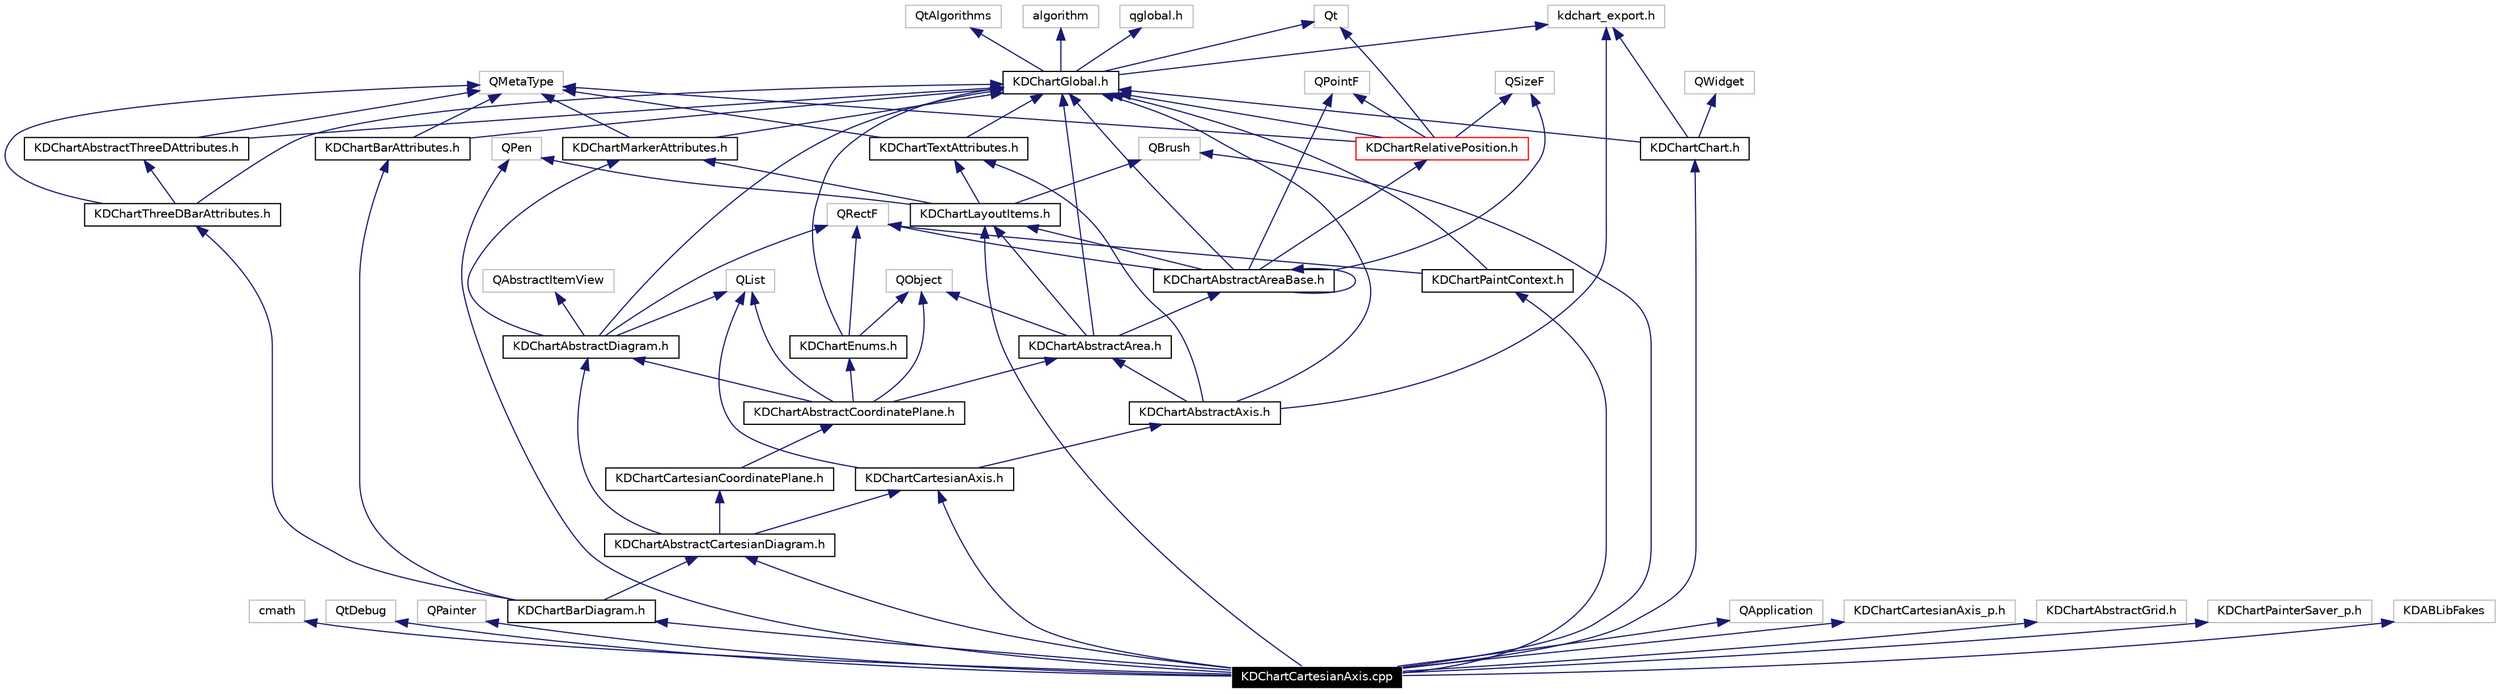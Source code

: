 digraph G
{
  edge [fontname="Helvetica",fontsize=10,labelfontname="Helvetica",labelfontsize=10];
  node [fontname="Helvetica",fontsize=10,shape=record];
  Node1097 [label="KDChartCartesianAxis.cpp",height=0.2,width=0.4,color="white", fillcolor="black", style="filled" fontcolor="white"];
  Node1098 -> Node1097 [dir=back,color="midnightblue",fontsize=10,style="solid",fontname="Helvetica"];
  Node1098 [label="cmath",height=0.2,width=0.4,color="grey75"];
  Node1099 -> Node1097 [dir=back,color="midnightblue",fontsize=10,style="solid",fontname="Helvetica"];
  Node1099 [label="QtDebug",height=0.2,width=0.4,color="grey75"];
  Node1100 -> Node1097 [dir=back,color="midnightblue",fontsize=10,style="solid",fontname="Helvetica"];
  Node1100 [label="QPainter",height=0.2,width=0.4,color="grey75"];
  Node1101 -> Node1097 [dir=back,color="midnightblue",fontsize=10,style="solid",fontname="Helvetica"];
  Node1101 [label="QPen",height=0.2,width=0.4,color="grey75"];
  Node1102 -> Node1097 [dir=back,color="midnightblue",fontsize=10,style="solid",fontname="Helvetica"];
  Node1102 [label="QBrush",height=0.2,width=0.4,color="grey75"];
  Node1103 -> Node1097 [dir=back,color="midnightblue",fontsize=10,style="solid",fontname="Helvetica"];
  Node1103 [label="QApplication",height=0.2,width=0.4,color="grey75"];
  Node1104 -> Node1097 [dir=back,color="midnightblue",fontsize=10,style="solid",fontname="Helvetica"];
  Node1104 [label="KDChartPaintContext.h",height=0.2,width=0.4,color="black",URL="$_k_d_chart_paint_context_8h.html"];
  Node1105 -> Node1104 [dir=back,color="midnightblue",fontsize=10,style="solid",fontname="Helvetica"];
  Node1105 [label="QRectF",height=0.2,width=0.4,color="grey75"];
  Node1106 -> Node1104 [dir=back,color="midnightblue",fontsize=10,style="solid",fontname="Helvetica"];
  Node1106 [label="KDChartGlobal.h",height=0.2,width=0.4,color="black",URL="$_k_d_chart_global_8h.html"];
  Node1107 -> Node1106 [dir=back,color="midnightblue",fontsize=10,style="solid",fontname="Helvetica"];
  Node1107 [label="qglobal.h",height=0.2,width=0.4,color="grey75"];
  Node1108 -> Node1106 [dir=back,color="midnightblue",fontsize=10,style="solid",fontname="Helvetica"];
  Node1108 [label="kdchart_export.h",height=0.2,width=0.4,color="grey75"];
  Node1109 -> Node1106 [dir=back,color="midnightblue",fontsize=10,style="solid",fontname="Helvetica"];
  Node1109 [label="QtAlgorithms",height=0.2,width=0.4,color="grey75"];
  Node1110 -> Node1106 [dir=back,color="midnightblue",fontsize=10,style="solid",fontname="Helvetica"];
  Node1110 [label="algorithm",height=0.2,width=0.4,color="grey75"];
  Node1111 -> Node1106 [dir=back,color="midnightblue",fontsize=10,style="solid",fontname="Helvetica"];
  Node1111 [label="Qt",height=0.2,width=0.4,color="grey75"];
  Node1112 -> Node1097 [dir=back,color="midnightblue",fontsize=10,style="solid",fontname="Helvetica"];
  Node1112 [label="KDChartChart.h",height=0.2,width=0.4,color="black",URL="$_k_d_chart_chart_8h.html"];
  Node1113 -> Node1112 [dir=back,color="midnightblue",fontsize=10,style="solid",fontname="Helvetica"];
  Node1113 [label="QWidget",height=0.2,width=0.4,color="grey75"];
  Node1108 -> Node1112 [dir=back,color="midnightblue",fontsize=10,style="solid",fontname="Helvetica"];
  Node1106 -> Node1112 [dir=back,color="midnightblue",fontsize=10,style="solid",fontname="Helvetica"];
  Node1114 -> Node1097 [dir=back,color="midnightblue",fontsize=10,style="solid",fontname="Helvetica"];
  Node1114 [label="KDChartCartesianAxis.h",height=0.2,width=0.4,color="black",URL="$_k_d_chart_cartesian_axis_8h.html"];
  Node1115 -> Node1114 [dir=back,color="midnightblue",fontsize=10,style="solid",fontname="Helvetica"];
  Node1115 [label="QList",height=0.2,width=0.4,color="grey75"];
  Node1116 -> Node1114 [dir=back,color="midnightblue",fontsize=10,style="solid",fontname="Helvetica"];
  Node1116 [label="KDChartAbstractAxis.h",height=0.2,width=0.4,color="black",URL="$_k_d_chart_abstract_axis_8h.html"];
  Node1108 -> Node1116 [dir=back,color="midnightblue",fontsize=10,style="solid",fontname="Helvetica"];
  Node1106 -> Node1116 [dir=back,color="midnightblue",fontsize=10,style="solid",fontname="Helvetica"];
  Node1117 -> Node1116 [dir=back,color="midnightblue",fontsize=10,style="solid",fontname="Helvetica"];
  Node1117 [label="KDChartAbstractArea.h",height=0.2,width=0.4,color="black",URL="$_k_d_chart_abstract_area_8h.html"];
  Node1118 -> Node1117 [dir=back,color="midnightblue",fontsize=10,style="solid",fontname="Helvetica"];
  Node1118 [label="QObject",height=0.2,width=0.4,color="grey75"];
  Node1106 -> Node1117 [dir=back,color="midnightblue",fontsize=10,style="solid",fontname="Helvetica"];
  Node1119 -> Node1117 [dir=back,color="midnightblue",fontsize=10,style="solid",fontname="Helvetica"];
  Node1119 [label="KDChartAbstractAreaBase.h",height=0.2,width=0.4,color="black",URL="$_k_d_chart_abstract_area_base_8h.html"];
  Node1120 -> Node1119 [dir=back,color="midnightblue",fontsize=10,style="solid",fontname="Helvetica"];
  Node1120 [label="QPointF",height=0.2,width=0.4,color="grey75"];
  Node1121 -> Node1119 [dir=back,color="midnightblue",fontsize=10,style="solid",fontname="Helvetica"];
  Node1121 [label="QSizeF",height=0.2,width=0.4,color="grey75"];
  Node1105 -> Node1119 [dir=back,color="midnightblue",fontsize=10,style="solid",fontname="Helvetica"];
  Node1106 -> Node1119 [dir=back,color="midnightblue",fontsize=10,style="solid",fontname="Helvetica"];
  Node1122 -> Node1119 [dir=back,color="midnightblue",fontsize=10,style="solid",fontname="Helvetica"];
  Node1122 [label="KDChartLayoutItems.h",height=0.2,width=0.4,color="black",URL="$_k_d_chart_layout_items_8h.html"];
  Node1102 -> Node1122 [dir=back,color="midnightblue",fontsize=10,style="solid",fontname="Helvetica"];
  Node1101 -> Node1122 [dir=back,color="midnightblue",fontsize=10,style="solid",fontname="Helvetica"];
  Node1127 -> Node1122 [dir=back,color="midnightblue",fontsize=10,style="solid",fontname="Helvetica"];
  Node1127 [label="KDChartTextAttributes.h",height=0.2,width=0.4,color="black",URL="$_k_d_chart_text_attributes_8h.html"];
  Node1129 -> Node1127 [dir=back,color="midnightblue",fontsize=10,style="solid",fontname="Helvetica"];
  Node1129 [label="QMetaType",height=0.2,width=0.4,color="grey75"];
  Node1106 -> Node1127 [dir=back,color="midnightblue",fontsize=10,style="solid",fontname="Helvetica"];
  Node1134 -> Node1122 [dir=back,color="midnightblue",fontsize=10,style="solid",fontname="Helvetica"];
  Node1134 [label="KDChartMarkerAttributes.h",height=0.2,width=0.4,color="black",URL="$_k_d_chart_marker_attributes_8h.html"];
  Node1129 -> Node1134 [dir=back,color="midnightblue",fontsize=10,style="solid",fontname="Helvetica"];
  Node1106 -> Node1134 [dir=back,color="midnightblue",fontsize=10,style="solid",fontname="Helvetica"];
  Node1135 -> Node1119 [dir=back,color="midnightblue",fontsize=10,style="solid",fontname="Helvetica"];
  Node1135 [label="KDChartRelativePosition.h",height=0.2,width=0.4,color="red",URL="$_k_d_chart_relative_position_8h.html"];
  Node1129 -> Node1135 [dir=back,color="midnightblue",fontsize=10,style="solid",fontname="Helvetica"];
  Node1111 -> Node1135 [dir=back,color="midnightblue",fontsize=10,style="solid",fontname="Helvetica"];
  Node1120 -> Node1135 [dir=back,color="midnightblue",fontsize=10,style="solid",fontname="Helvetica"];
  Node1121 -> Node1135 [dir=back,color="midnightblue",fontsize=10,style="solid",fontname="Helvetica"];
  Node1106 -> Node1135 [dir=back,color="midnightblue",fontsize=10,style="solid",fontname="Helvetica"];
  Node1119 -> Node1119 [dir=back,color="midnightblue",fontsize=10,style="solid",fontname="Helvetica"];
  Node1122 -> Node1117 [dir=back,color="midnightblue",fontsize=10,style="solid",fontname="Helvetica"];
  Node1127 -> Node1116 [dir=back,color="midnightblue",fontsize=10,style="solid",fontname="Helvetica"];
  Node1136 -> Node1097 [dir=back,color="midnightblue",fontsize=10,style="solid",fontname="Helvetica"];
  Node1136 [label="KDChartCartesianAxis_p.h",height=0.2,width=0.4,color="grey75"];
  Node1137 -> Node1097 [dir=back,color="midnightblue",fontsize=10,style="solid",fontname="Helvetica"];
  Node1137 [label="KDChartAbstractCartesianDiagram.h",height=0.2,width=0.4,color="black",URL="$_k_d_chart_abstract_cartesian_diagram_8h.html"];
  Node1138 -> Node1137 [dir=back,color="midnightblue",fontsize=10,style="solid",fontname="Helvetica"];
  Node1138 [label="KDChartCartesianCoordinatePlane.h",height=0.2,width=0.4,color="black",URL="$_k_d_chart_cartesian_coordinate_plane_8h.html"];
  Node1139 -> Node1138 [dir=back,color="midnightblue",fontsize=10,style="solid",fontname="Helvetica"];
  Node1139 [label="KDChartAbstractCoordinatePlane.h",height=0.2,width=0.4,color="black",URL="$_k_d_chart_abstract_coordinate_plane_8h.html"];
  Node1118 -> Node1139 [dir=back,color="midnightblue",fontsize=10,style="solid",fontname="Helvetica"];
  Node1115 -> Node1139 [dir=back,color="midnightblue",fontsize=10,style="solid",fontname="Helvetica"];
  Node1117 -> Node1139 [dir=back,color="midnightblue",fontsize=10,style="solid",fontname="Helvetica"];
  Node1140 -> Node1139 [dir=back,color="midnightblue",fontsize=10,style="solid",fontname="Helvetica"];
  Node1140 [label="KDChartAbstractDiagram.h",height=0.2,width=0.4,color="black",URL="$_k_d_chart_abstract_diagram_8h.html"];
  Node1115 -> Node1140 [dir=back,color="midnightblue",fontsize=10,style="solid",fontname="Helvetica"];
  Node1105 -> Node1140 [dir=back,color="midnightblue",fontsize=10,style="solid",fontname="Helvetica"];
  Node1141 -> Node1140 [dir=back,color="midnightblue",fontsize=10,style="solid",fontname="Helvetica"];
  Node1141 [label="QAbstractItemView",height=0.2,width=0.4,color="grey75"];
  Node1106 -> Node1140 [dir=back,color="midnightblue",fontsize=10,style="solid",fontname="Helvetica"];
  Node1134 -> Node1140 [dir=back,color="midnightblue",fontsize=10,style="solid",fontname="Helvetica"];
  Node1132 -> Node1139 [dir=back,color="midnightblue",fontsize=10,style="solid",fontname="Helvetica"];
  Node1132 [label="KDChartEnums.h",height=0.2,width=0.4,color="black",URL="$_k_d_chart_enums_8h.html"];
  Node1106 -> Node1132 [dir=back,color="midnightblue",fontsize=10,style="solid",fontname="Helvetica"];
  Node1105 -> Node1132 [dir=back,color="midnightblue",fontsize=10,style="solid",fontname="Helvetica"];
  Node1118 -> Node1132 [dir=back,color="midnightblue",fontsize=10,style="solid",fontname="Helvetica"];
  Node1140 -> Node1137 [dir=back,color="midnightblue",fontsize=10,style="solid",fontname="Helvetica"];
  Node1114 -> Node1137 [dir=back,color="midnightblue",fontsize=10,style="solid",fontname="Helvetica"];
  Node1142 -> Node1097 [dir=back,color="midnightblue",fontsize=10,style="solid",fontname="Helvetica"];
  Node1142 [label="KDChartAbstractGrid.h",height=0.2,width=0.4,color="grey75"];
  Node1143 -> Node1097 [dir=back,color="midnightblue",fontsize=10,style="solid",fontname="Helvetica"];
  Node1143 [label="KDChartPainterSaver_p.h",height=0.2,width=0.4,color="grey75"];
  Node1122 -> Node1097 [dir=back,color="midnightblue",fontsize=10,style="solid",fontname="Helvetica"];
  Node1144 -> Node1097 [dir=back,color="midnightblue",fontsize=10,style="solid",fontname="Helvetica"];
  Node1144 [label="KDChartBarDiagram.h",height=0.2,width=0.4,color="black",URL="$_k_d_chart_bar_diagram_8h.html"];
  Node1137 -> Node1144 [dir=back,color="midnightblue",fontsize=10,style="solid",fontname="Helvetica"];
  Node1145 -> Node1144 [dir=back,color="midnightblue",fontsize=10,style="solid",fontname="Helvetica"];
  Node1145 [label="KDChartBarAttributes.h",height=0.2,width=0.4,color="black",URL="$_k_d_chart_bar_attributes_8h.html"];
  Node1129 -> Node1145 [dir=back,color="midnightblue",fontsize=10,style="solid",fontname="Helvetica"];
  Node1106 -> Node1145 [dir=back,color="midnightblue",fontsize=10,style="solid",fontname="Helvetica"];
  Node1146 -> Node1144 [dir=back,color="midnightblue",fontsize=10,style="solid",fontname="Helvetica"];
  Node1146 [label="KDChartThreeDBarAttributes.h",height=0.2,width=0.4,color="black",URL="$_k_d_chart_three_d_bar_attributes_8h.html"];
  Node1129 -> Node1146 [dir=back,color="midnightblue",fontsize=10,style="solid",fontname="Helvetica"];
  Node1147 -> Node1146 [dir=back,color="midnightblue",fontsize=10,style="solid",fontname="Helvetica"];
  Node1147 [label="KDChartAbstractThreeDAttributes.h",height=0.2,width=0.4,color="black",URL="$_k_d_chart_abstract_three_d_attributes_8h.html"];
  Node1129 -> Node1147 [dir=back,color="midnightblue",fontsize=10,style="solid",fontname="Helvetica"];
  Node1106 -> Node1147 [dir=back,color="midnightblue",fontsize=10,style="solid",fontname="Helvetica"];
  Node1106 -> Node1146 [dir=back,color="midnightblue",fontsize=10,style="solid",fontname="Helvetica"];
  Node1148 -> Node1097 [dir=back,color="midnightblue",fontsize=10,style="solid",fontname="Helvetica"];
  Node1148 [label="KDABLibFakes",height=0.2,width=0.4,color="grey75"];
}
